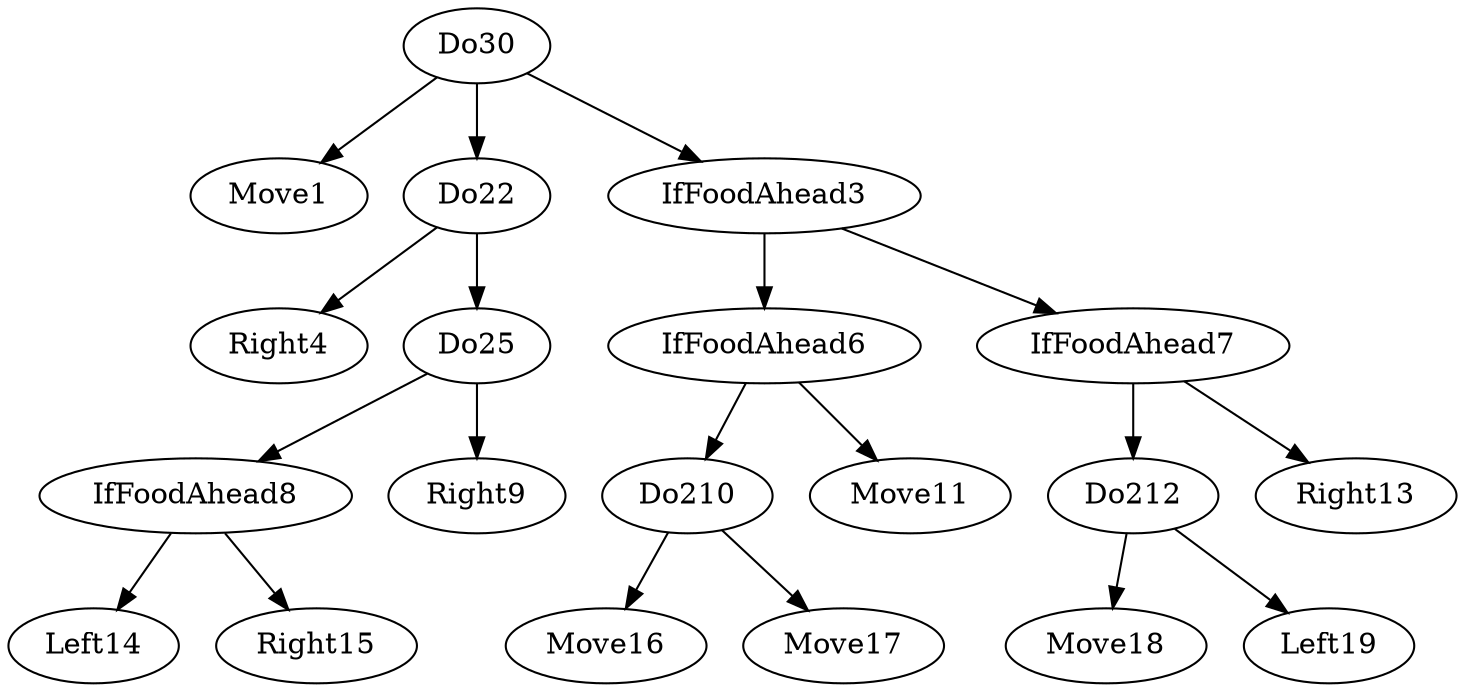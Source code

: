 digraph T {
	Do30 -> Move1;
	Do30 -> Do22;
	Do30 -> IfFoodAhead3;
	Do22 -> Right4;
	Do22 -> Do25;
	IfFoodAhead3 -> IfFoodAhead6;
	IfFoodAhead3 -> IfFoodAhead7;
	Do25 -> IfFoodAhead8;
	Do25 -> Right9;
	IfFoodAhead6 -> Do210;
	IfFoodAhead6 -> Move11;
	IfFoodAhead7 -> Do212;
	IfFoodAhead7 -> Right13;
	IfFoodAhead8 -> Left14;
	IfFoodAhead8 -> Right15;
	Do210 -> Move16;
	Do210 -> Move17;
	Do212 -> Move18;
	Do212 -> Left19;
}
